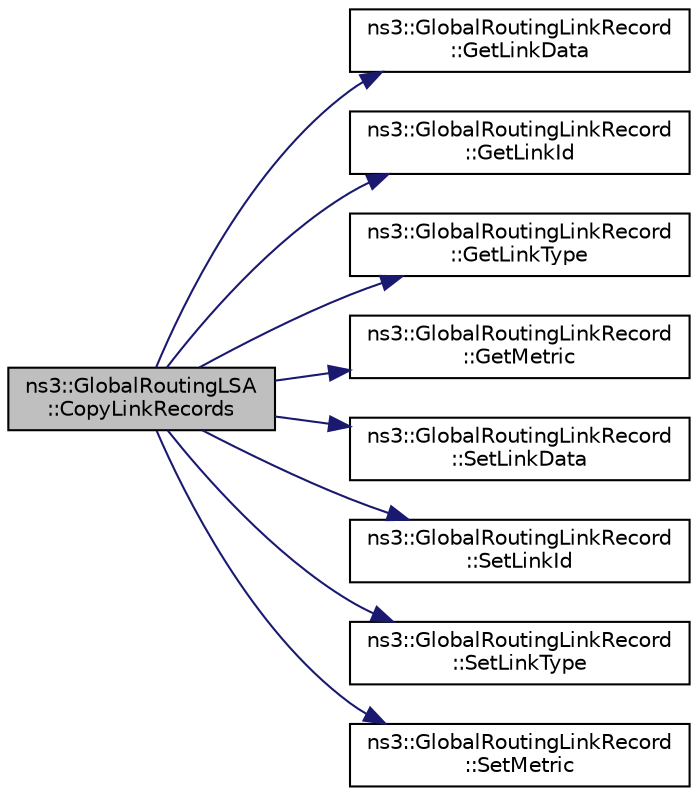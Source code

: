 digraph "ns3::GlobalRoutingLSA::CopyLinkRecords"
{
 // LATEX_PDF_SIZE
  edge [fontname="Helvetica",fontsize="10",labelfontname="Helvetica",labelfontsize="10"];
  node [fontname="Helvetica",fontsize="10",shape=record];
  rankdir="LR";
  Node1 [label="ns3::GlobalRoutingLSA\l::CopyLinkRecords",height=0.2,width=0.4,color="black", fillcolor="grey75", style="filled", fontcolor="black",tooltip="Copy any Global Routing Link Records in a given Global Routing Link State Advertisement to the curren..."];
  Node1 -> Node2 [color="midnightblue",fontsize="10",style="solid",fontname="Helvetica"];
  Node2 [label="ns3::GlobalRoutingLinkRecord\l::GetLinkData",height=0.2,width=0.4,color="black", fillcolor="white", style="filled",URL="$classns3_1_1_global_routing_link_record.html#ae329213648a513bef41aca9efe8c951a",tooltip="Get the Link Data field of the Global Routing Link Record."];
  Node1 -> Node3 [color="midnightblue",fontsize="10",style="solid",fontname="Helvetica"];
  Node3 [label="ns3::GlobalRoutingLinkRecord\l::GetLinkId",height=0.2,width=0.4,color="black", fillcolor="white", style="filled",URL="$classns3_1_1_global_routing_link_record.html#ab56e5ee06ec3c740bf94795d50823c85",tooltip="Get the Link ID field of the Global Routing Link Record."];
  Node1 -> Node4 [color="midnightblue",fontsize="10",style="solid",fontname="Helvetica"];
  Node4 [label="ns3::GlobalRoutingLinkRecord\l::GetLinkType",height=0.2,width=0.4,color="black", fillcolor="white", style="filled",URL="$classns3_1_1_global_routing_link_record.html#a7160442a4e6dcbbe4508b2a14ac502d4",tooltip="Get the Link Type field of the Global Routing Link Record."];
  Node1 -> Node5 [color="midnightblue",fontsize="10",style="solid",fontname="Helvetica"];
  Node5 [label="ns3::GlobalRoutingLinkRecord\l::GetMetric",height=0.2,width=0.4,color="black", fillcolor="white", style="filled",URL="$classns3_1_1_global_routing_link_record.html#a03caf9027a31e85f13e4db1dda515b26",tooltip="Get the Metric Data field of the Global Routing Link Record."];
  Node1 -> Node6 [color="midnightblue",fontsize="10",style="solid",fontname="Helvetica"];
  Node6 [label="ns3::GlobalRoutingLinkRecord\l::SetLinkData",height=0.2,width=0.4,color="black", fillcolor="white", style="filled",URL="$classns3_1_1_global_routing_link_record.html#a8d5328f737fc9b8a744a5cd2d0cc6434",tooltip="Set the Link Data field of the Global Routing Link Record."];
  Node1 -> Node7 [color="midnightblue",fontsize="10",style="solid",fontname="Helvetica"];
  Node7 [label="ns3::GlobalRoutingLinkRecord\l::SetLinkId",height=0.2,width=0.4,color="black", fillcolor="white", style="filled",URL="$classns3_1_1_global_routing_link_record.html#a479e71adaa550c4d9d2e100edb642651",tooltip="Set the Link ID field of the Global Routing Link Record."];
  Node1 -> Node8 [color="midnightblue",fontsize="10",style="solid",fontname="Helvetica"];
  Node8 [label="ns3::GlobalRoutingLinkRecord\l::SetLinkType",height=0.2,width=0.4,color="black", fillcolor="white", style="filled",URL="$classns3_1_1_global_routing_link_record.html#af848628baf0e27699d057d06114a01f6",tooltip="Set the Link Type field of the Global Routing Link Record."];
  Node1 -> Node9 [color="midnightblue",fontsize="10",style="solid",fontname="Helvetica"];
  Node9 [label="ns3::GlobalRoutingLinkRecord\l::SetMetric",height=0.2,width=0.4,color="black", fillcolor="white", style="filled",URL="$classns3_1_1_global_routing_link_record.html#a336b65b7fee309ef50ccfd962d4c04e8",tooltip="Set the Metric Data field of the Global Routing Link Record."];
}
